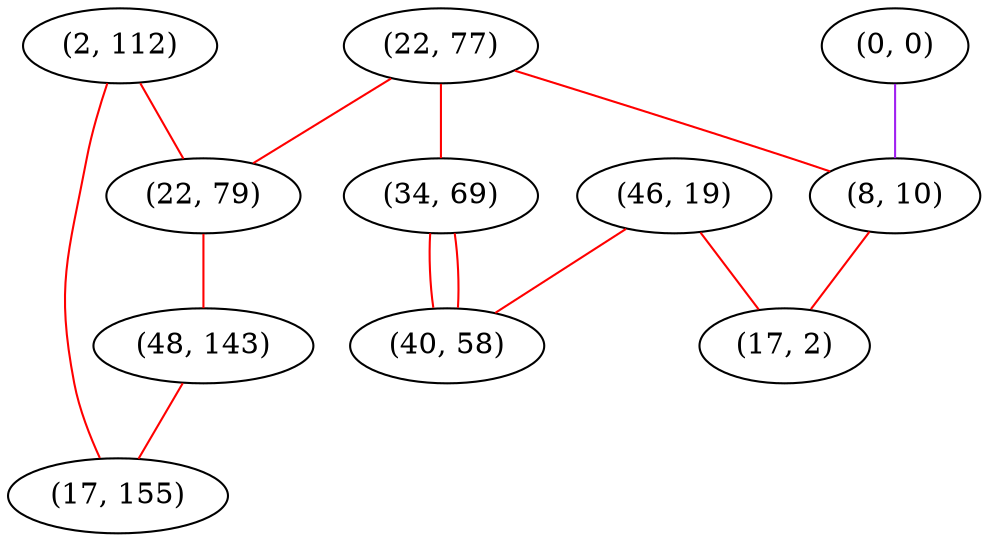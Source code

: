 graph "" {
"(2, 112)";
"(0, 0)";
"(22, 77)";
"(46, 19)";
"(22, 79)";
"(8, 10)";
"(17, 2)";
"(48, 143)";
"(34, 69)";
"(17, 155)";
"(40, 58)";
"(2, 112)" -- "(17, 155)"  [color=red, key=0, weight=1];
"(2, 112)" -- "(22, 79)"  [color=red, key=0, weight=1];
"(0, 0)" -- "(8, 10)"  [color=purple, key=0, weight=4];
"(22, 77)" -- "(34, 69)"  [color=red, key=0, weight=1];
"(22, 77)" -- "(22, 79)"  [color=red, key=0, weight=1];
"(22, 77)" -- "(8, 10)"  [color=red, key=0, weight=1];
"(46, 19)" -- "(17, 2)"  [color=red, key=0, weight=1];
"(46, 19)" -- "(40, 58)"  [color=red, key=0, weight=1];
"(22, 79)" -- "(48, 143)"  [color=red, key=0, weight=1];
"(8, 10)" -- "(17, 2)"  [color=red, key=0, weight=1];
"(48, 143)" -- "(17, 155)"  [color=red, key=0, weight=1];
"(34, 69)" -- "(40, 58)"  [color=red, key=0, weight=1];
"(34, 69)" -- "(40, 58)"  [color=red, key=1, weight=1];
}

